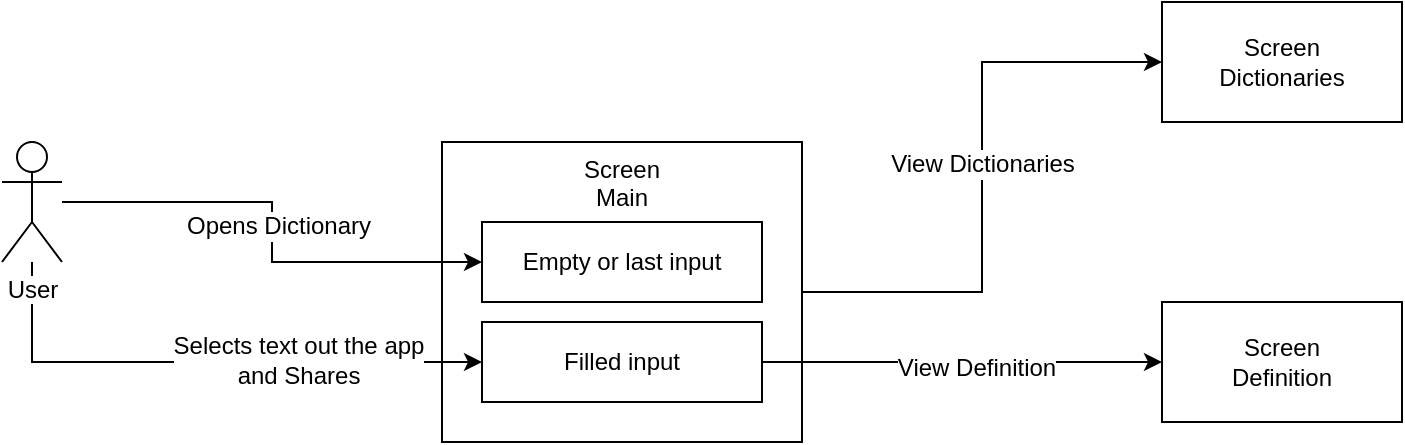 <mxfile version="10.7.0" type="device"><diagram id="O6X7aL9QKhwRFajehzP6" name="Page-1"><mxGraphModel dx="1078" dy="1005" grid="1" gridSize="10" guides="1" tooltips="1" connect="1" arrows="1" fold="1" page="1" pageScale="1" pageWidth="827" pageHeight="1169" math="0" shadow="0"><root><mxCell id="0"/><mxCell id="1" parent="0"/><mxCell id="FHCejs9gx2aGB3kILoDr-3" value="Screen&lt;br&gt;Main&lt;br&gt;" style="rounded=0;whiteSpace=wrap;html=1;verticalAlign=top;" vertex="1" parent="1"><mxGeometry x="280" y="410" width="180" height="150" as="geometry"/></mxCell><mxCell id="FHCejs9gx2aGB3kILoDr-5" value="" style="edgeStyle=orthogonalEdgeStyle;rounded=0;orthogonalLoop=1;jettySize=auto;html=1;entryX=0;entryY=0.5;entryDx=0;entryDy=0;" edge="1" parent="1" source="FHCejs9gx2aGB3kILoDr-2" target="FHCejs9gx2aGB3kILoDr-17"><mxGeometry relative="1" as="geometry"><mxPoint x="170" y="440" as="targetPoint"/></mxGeometry></mxCell><mxCell id="FHCejs9gx2aGB3kILoDr-6" value="Opens Dictionary&lt;br&gt;" style="text;html=1;resizable=0;points=[];align=center;verticalAlign=middle;labelBackgroundColor=#ffffff;" vertex="1" connectable="0" parent="FHCejs9gx2aGB3kILoDr-5"><mxGeometry x="-0.029" y="3" relative="1" as="geometry"><mxPoint as="offset"/></mxGeometry></mxCell><mxCell id="FHCejs9gx2aGB3kILoDr-19" style="edgeStyle=orthogonalEdgeStyle;rounded=0;orthogonalLoop=1;jettySize=auto;html=1;entryX=0;entryY=0.5;entryDx=0;entryDy=0;" edge="1" parent="1" source="FHCejs9gx2aGB3kILoDr-2" target="FHCejs9gx2aGB3kILoDr-18"><mxGeometry relative="1" as="geometry"><Array as="points"><mxPoint x="75" y="520"/></Array></mxGeometry></mxCell><mxCell id="FHCejs9gx2aGB3kILoDr-20" value="Selects text out the app &lt;br&gt;and Shares&lt;br&gt;" style="text;html=1;resizable=0;points=[];align=center;verticalAlign=middle;labelBackgroundColor=#ffffff;" vertex="1" connectable="0" parent="FHCejs9gx2aGB3kILoDr-19"><mxGeometry x="0.331" y="1" relative="1" as="geometry"><mxPoint as="offset"/></mxGeometry></mxCell><mxCell id="FHCejs9gx2aGB3kILoDr-2" value="User&lt;br&gt;" style="shape=umlActor;verticalLabelPosition=bottom;labelBackgroundColor=#ffffff;verticalAlign=top;html=1;outlineConnect=0;" vertex="1" parent="1"><mxGeometry x="60" y="410" width="30" height="60" as="geometry"/></mxCell><mxCell id="FHCejs9gx2aGB3kILoDr-8" style="edgeStyle=orthogonalEdgeStyle;rounded=0;orthogonalLoop=1;jettySize=auto;html=1;entryX=0;entryY=0.5;entryDx=0;entryDy=0;" edge="1" parent="1" source="FHCejs9gx2aGB3kILoDr-3" target="FHCejs9gx2aGB3kILoDr-7"><mxGeometry relative="1" as="geometry"/></mxCell><mxCell id="FHCejs9gx2aGB3kILoDr-9" value="View Dictionaries" style="text;html=1;resizable=0;points=[];align=center;verticalAlign=middle;labelBackgroundColor=#ffffff;" vertex="1" connectable="0" parent="FHCejs9gx2aGB3kILoDr-8"><mxGeometry x="0.045" relative="1" as="geometry"><mxPoint as="offset"/></mxGeometry></mxCell><mxCell id="FHCejs9gx2aGB3kILoDr-11" style="edgeStyle=orthogonalEdgeStyle;rounded=0;orthogonalLoop=1;jettySize=auto;html=1;entryX=0;entryY=0.5;entryDx=0;entryDy=0;exitX=1;exitY=0.5;exitDx=0;exitDy=0;" edge="1" parent="1" source="FHCejs9gx2aGB3kILoDr-18" target="FHCejs9gx2aGB3kILoDr-10"><mxGeometry relative="1" as="geometry"/></mxCell><mxCell id="FHCejs9gx2aGB3kILoDr-12" value="View Definition" style="text;html=1;resizable=0;points=[];align=center;verticalAlign=middle;labelBackgroundColor=#ffffff;" vertex="1" connectable="0" parent="FHCejs9gx2aGB3kILoDr-11"><mxGeometry x="0.07" y="-3" relative="1" as="geometry"><mxPoint as="offset"/></mxGeometry></mxCell><mxCell id="FHCejs9gx2aGB3kILoDr-7" value="Screen&lt;br&gt;Dictionaries" style="rounded=0;whiteSpace=wrap;html=1;" vertex="1" parent="1"><mxGeometry x="640" y="340" width="120" height="60" as="geometry"/></mxCell><mxCell id="FHCejs9gx2aGB3kILoDr-10" value="Screen&lt;br&gt;Definition&lt;br&gt;" style="rounded=0;whiteSpace=wrap;html=1;" vertex="1" parent="1"><mxGeometry x="640" y="490" width="120" height="60" as="geometry"/></mxCell><mxCell id="FHCejs9gx2aGB3kILoDr-17" value="Empty or last input&lt;br&gt;" style="rounded=0;whiteSpace=wrap;html=1;" vertex="1" parent="1"><mxGeometry x="300" y="450" width="140" height="40" as="geometry"/></mxCell><mxCell id="FHCejs9gx2aGB3kILoDr-18" value="Filled input&lt;br&gt;" style="rounded=0;whiteSpace=wrap;html=1;" vertex="1" parent="1"><mxGeometry x="300" y="500" width="140" height="40" as="geometry"/></mxCell></root></mxGraphModel></diagram></mxfile>